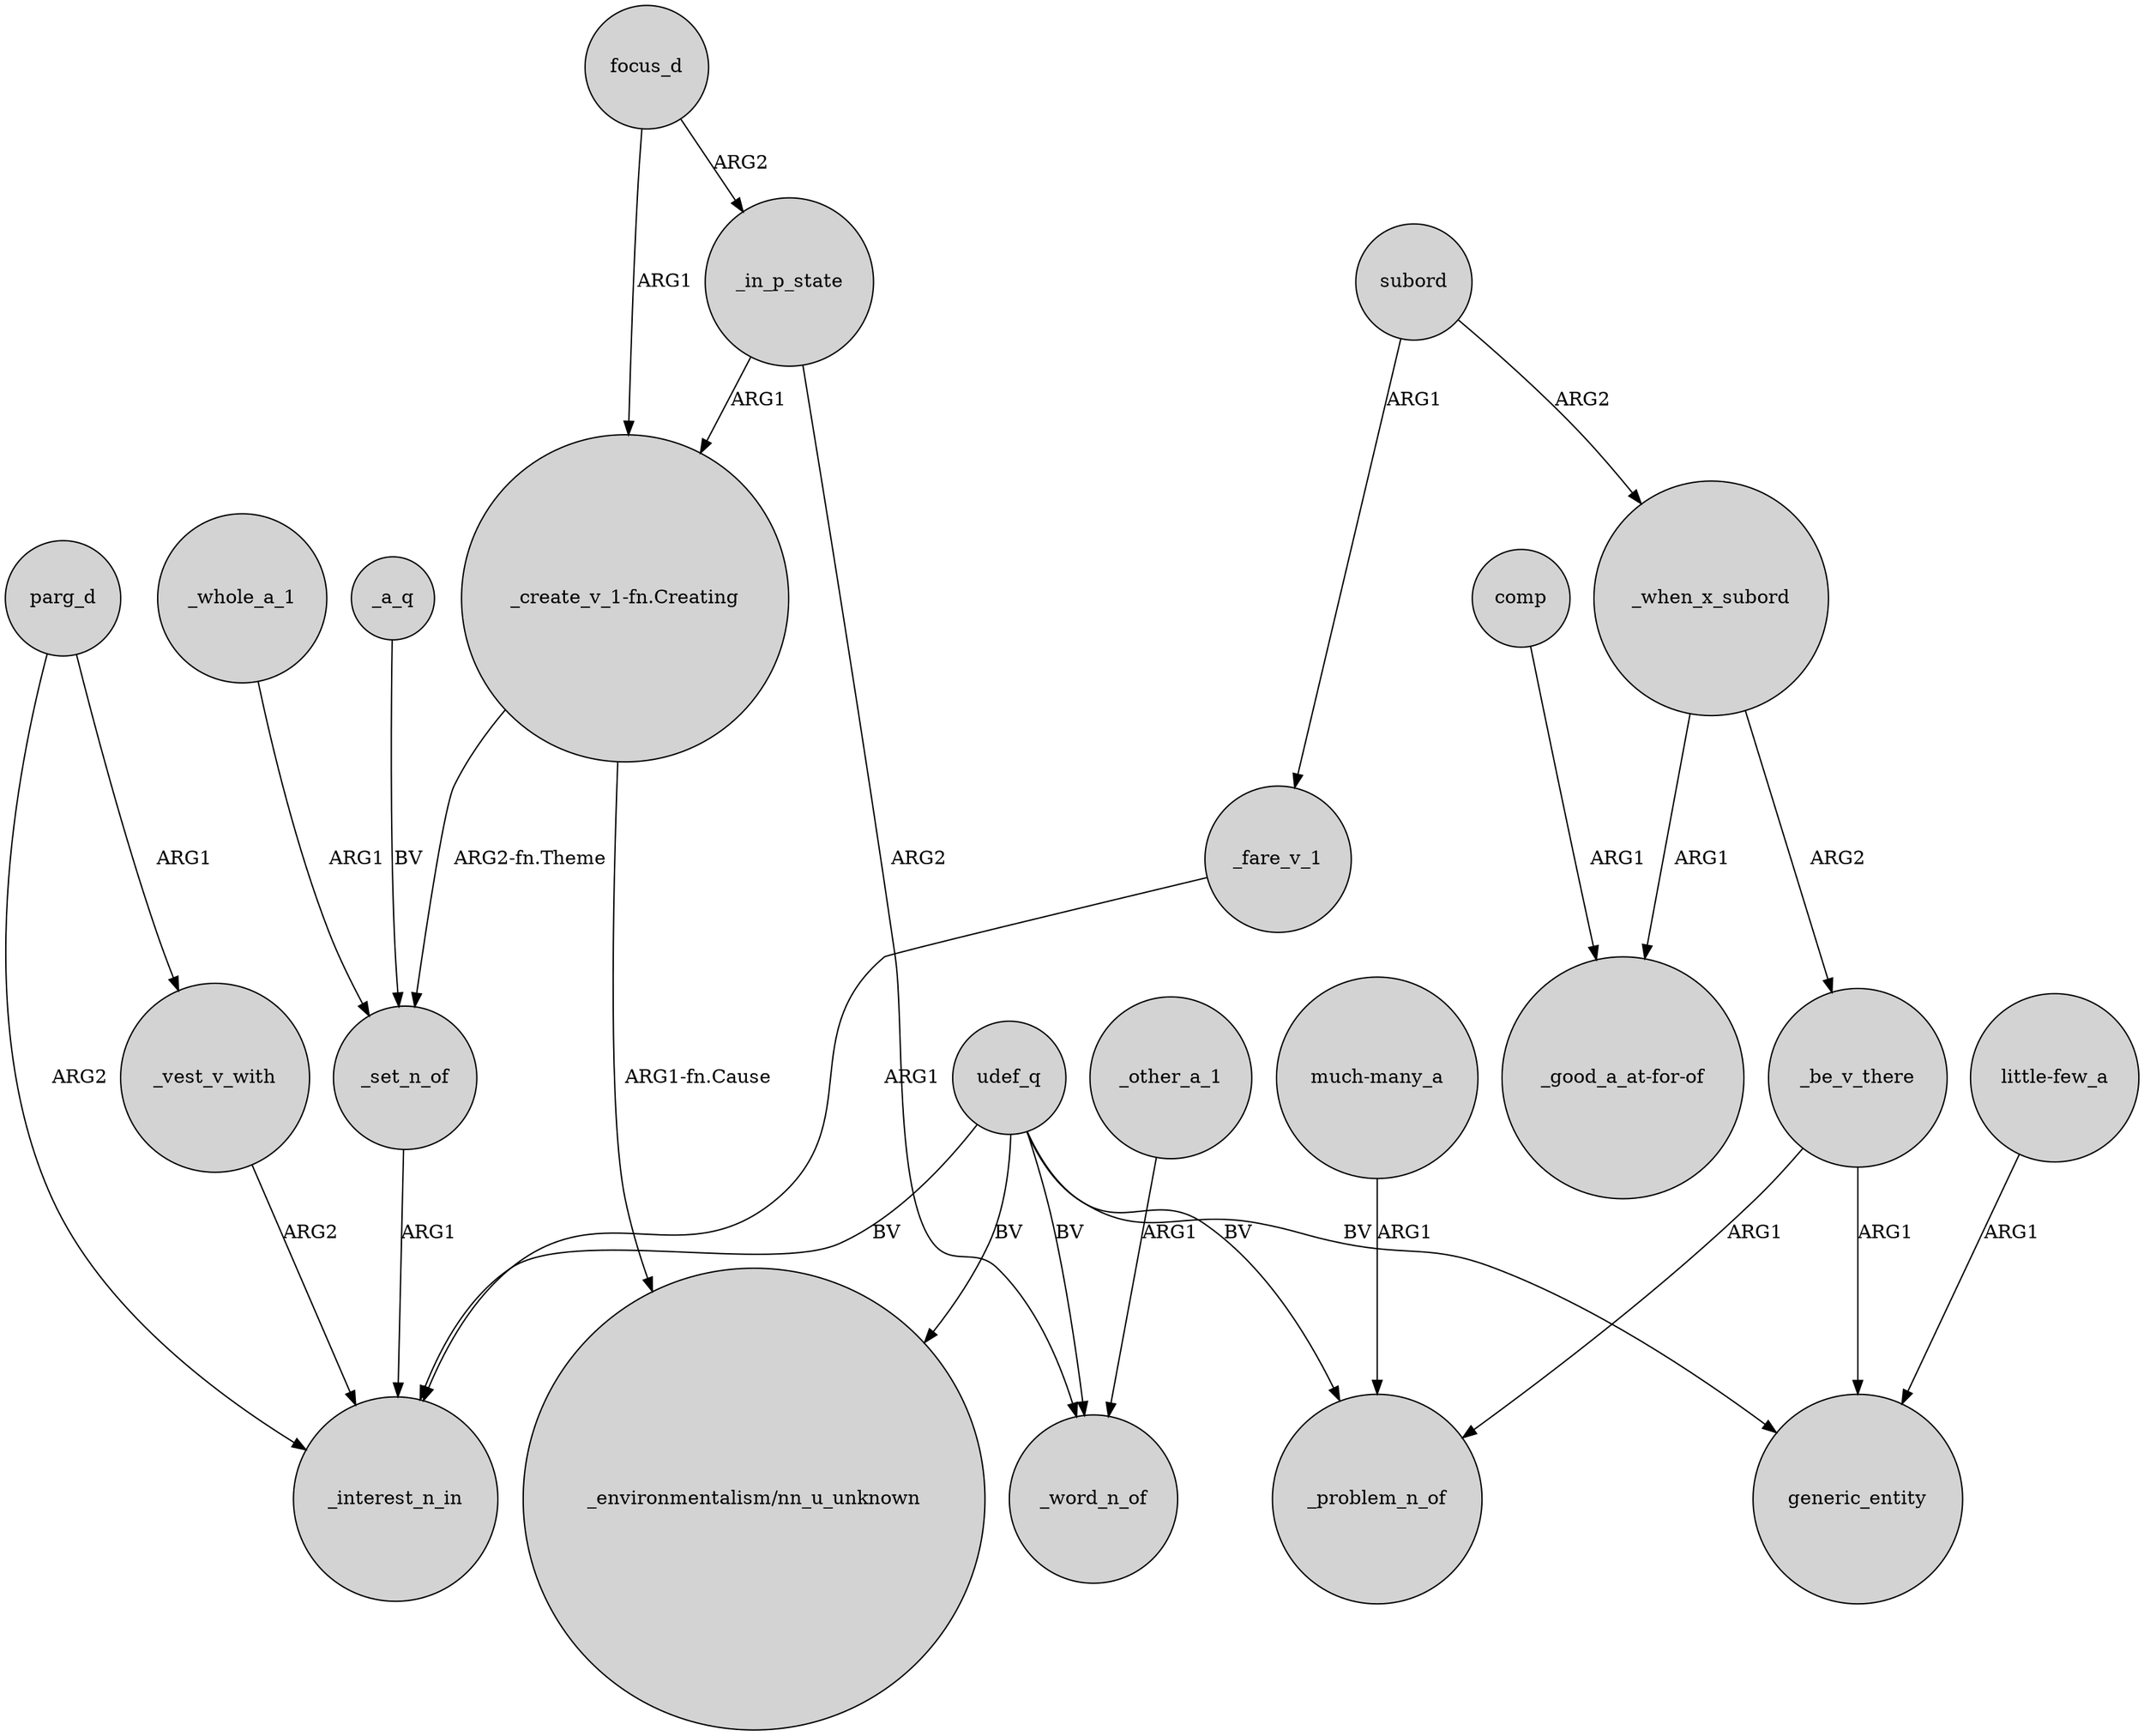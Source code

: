 digraph {
	node [shape=circle style=filled]
	parg_d -> _interest_n_in [label=ARG2]
	udef_q -> generic_entity [label=BV]
	_when_x_subord -> "_good_a_at-for-of" [label=ARG1]
	_set_n_of -> _interest_n_in [label=ARG1]
	_vest_v_with -> _interest_n_in [label=ARG2]
	comp -> "_good_a_at-for-of" [label=ARG1]
	focus_d -> _in_p_state [label=ARG2]
	focus_d -> "_create_v_1-fn.Creating" [label=ARG1]
	udef_q -> _word_n_of [label=BV]
	_fare_v_1 -> _interest_n_in [label=ARG1]
	udef_q -> _interest_n_in [label=BV]
	udef_q -> _problem_n_of [label=BV]
	"_create_v_1-fn.Creating" -> "_environmentalism/nn_u_unknown" [label="ARG1-fn.Cause"]
	_in_p_state -> _word_n_of [label=ARG2]
	_a_q -> _set_n_of [label=BV]
	subord -> _fare_v_1 [label=ARG1]
	parg_d -> _vest_v_with [label=ARG1]
	udef_q -> "_environmentalism/nn_u_unknown" [label=BV]
	_when_x_subord -> _be_v_there [label=ARG2]
	_whole_a_1 -> _set_n_of [label=ARG1]
	"much-many_a" -> _problem_n_of [label=ARG1]
	_be_v_there -> _problem_n_of [label=ARG1]
	_other_a_1 -> _word_n_of [label=ARG1]
	_in_p_state -> "_create_v_1-fn.Creating" [label=ARG1]
	"_create_v_1-fn.Creating" -> _set_n_of [label="ARG2-fn.Theme"]
	subord -> _when_x_subord [label=ARG2]
	_be_v_there -> generic_entity [label=ARG1]
	"little-few_a" -> generic_entity [label=ARG1]
}
